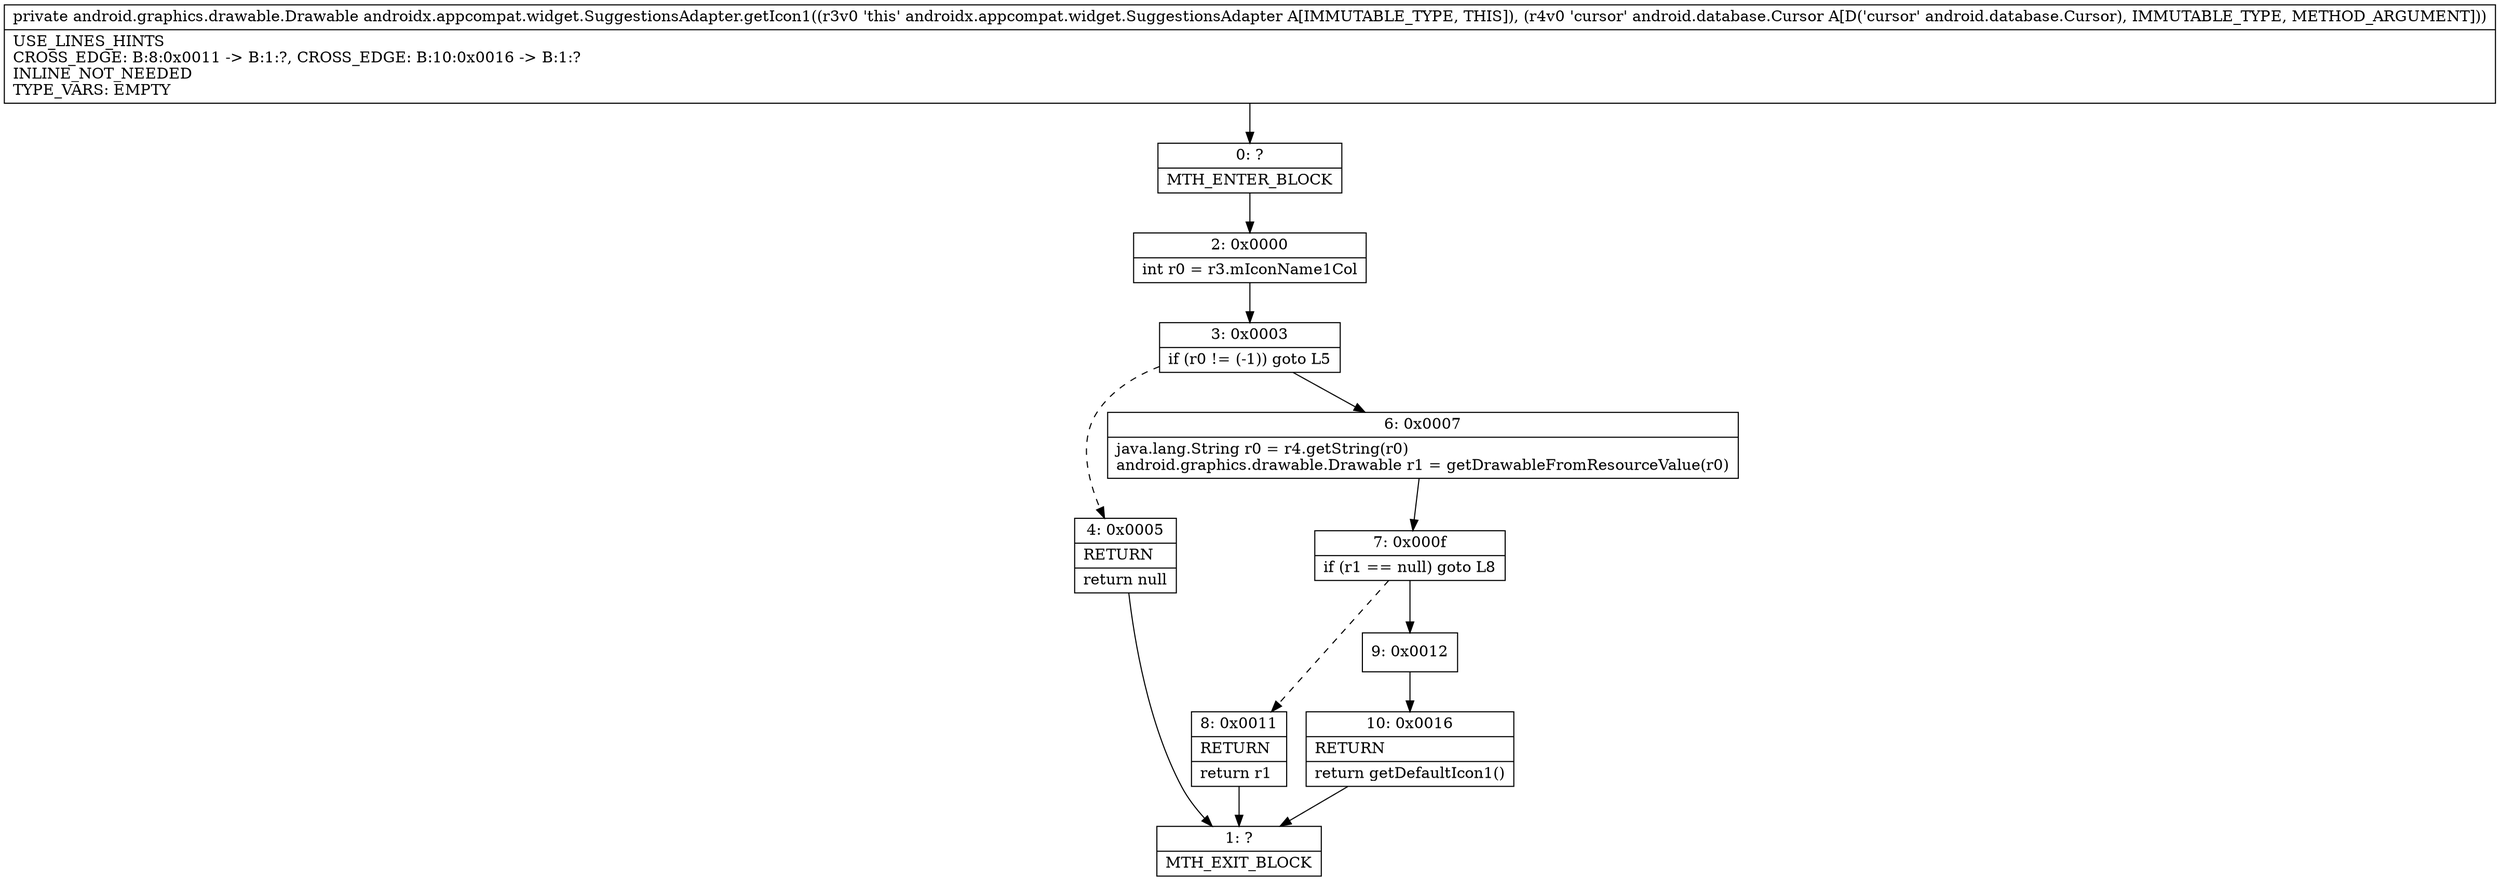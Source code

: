 digraph "CFG forandroidx.appcompat.widget.SuggestionsAdapter.getIcon1(Landroid\/database\/Cursor;)Landroid\/graphics\/drawable\/Drawable;" {
Node_0 [shape=record,label="{0\:\ ?|MTH_ENTER_BLOCK\l}"];
Node_2 [shape=record,label="{2\:\ 0x0000|int r0 = r3.mIconName1Col\l}"];
Node_3 [shape=record,label="{3\:\ 0x0003|if (r0 != (\-1)) goto L5\l}"];
Node_4 [shape=record,label="{4\:\ 0x0005|RETURN\l|return null\l}"];
Node_1 [shape=record,label="{1\:\ ?|MTH_EXIT_BLOCK\l}"];
Node_6 [shape=record,label="{6\:\ 0x0007|java.lang.String r0 = r4.getString(r0)\landroid.graphics.drawable.Drawable r1 = getDrawableFromResourceValue(r0)\l}"];
Node_7 [shape=record,label="{7\:\ 0x000f|if (r1 == null) goto L8\l}"];
Node_8 [shape=record,label="{8\:\ 0x0011|RETURN\l|return r1\l}"];
Node_9 [shape=record,label="{9\:\ 0x0012}"];
Node_10 [shape=record,label="{10\:\ 0x0016|RETURN\l|return getDefaultIcon1()\l}"];
MethodNode[shape=record,label="{private android.graphics.drawable.Drawable androidx.appcompat.widget.SuggestionsAdapter.getIcon1((r3v0 'this' androidx.appcompat.widget.SuggestionsAdapter A[IMMUTABLE_TYPE, THIS]), (r4v0 'cursor' android.database.Cursor A[D('cursor' android.database.Cursor), IMMUTABLE_TYPE, METHOD_ARGUMENT]))  | USE_LINES_HINTS\lCROSS_EDGE: B:8:0x0011 \-\> B:1:?, CROSS_EDGE: B:10:0x0016 \-\> B:1:?\lINLINE_NOT_NEEDED\lTYPE_VARS: EMPTY\l}"];
MethodNode -> Node_0;Node_0 -> Node_2;
Node_2 -> Node_3;
Node_3 -> Node_4[style=dashed];
Node_3 -> Node_6;
Node_4 -> Node_1;
Node_6 -> Node_7;
Node_7 -> Node_8[style=dashed];
Node_7 -> Node_9;
Node_8 -> Node_1;
Node_9 -> Node_10;
Node_10 -> Node_1;
}

